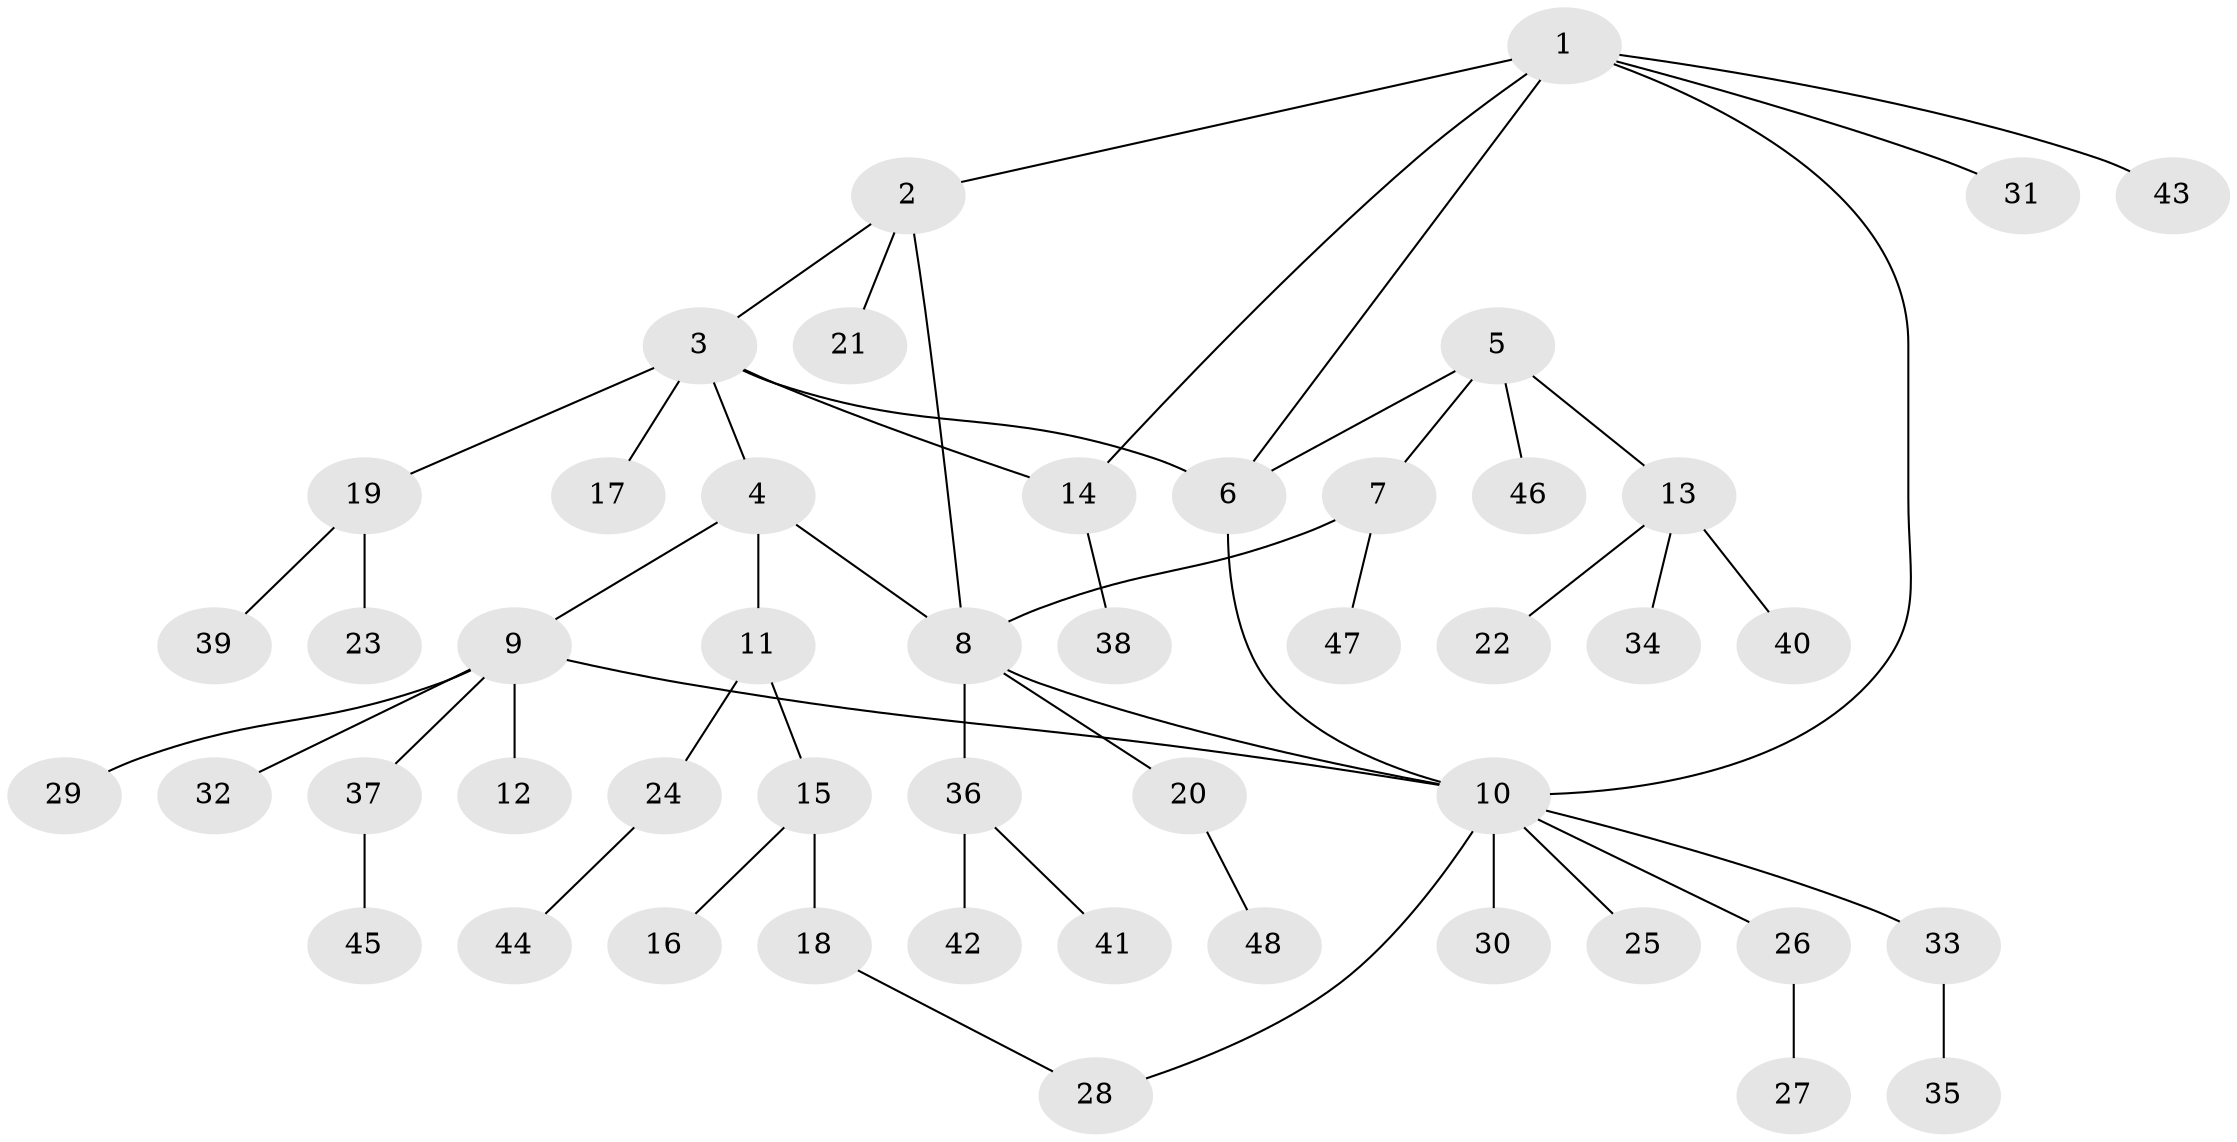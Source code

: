 // Generated by graph-tools (version 1.1) at 2025/26/03/09/25 03:26:44]
// undirected, 48 vertices, 55 edges
graph export_dot {
graph [start="1"]
  node [color=gray90,style=filled];
  1;
  2;
  3;
  4;
  5;
  6;
  7;
  8;
  9;
  10;
  11;
  12;
  13;
  14;
  15;
  16;
  17;
  18;
  19;
  20;
  21;
  22;
  23;
  24;
  25;
  26;
  27;
  28;
  29;
  30;
  31;
  32;
  33;
  34;
  35;
  36;
  37;
  38;
  39;
  40;
  41;
  42;
  43;
  44;
  45;
  46;
  47;
  48;
  1 -- 2;
  1 -- 6;
  1 -- 10;
  1 -- 14;
  1 -- 31;
  1 -- 43;
  2 -- 3;
  2 -- 8;
  2 -- 21;
  3 -- 4;
  3 -- 6;
  3 -- 14;
  3 -- 17;
  3 -- 19;
  4 -- 8;
  4 -- 9;
  4 -- 11;
  5 -- 6;
  5 -- 7;
  5 -- 13;
  5 -- 46;
  6 -- 10;
  7 -- 8;
  7 -- 47;
  8 -- 10;
  8 -- 20;
  8 -- 36;
  9 -- 10;
  9 -- 12;
  9 -- 29;
  9 -- 32;
  9 -- 37;
  10 -- 25;
  10 -- 26;
  10 -- 28;
  10 -- 30;
  10 -- 33;
  11 -- 15;
  11 -- 24;
  13 -- 22;
  13 -- 34;
  13 -- 40;
  14 -- 38;
  15 -- 16;
  15 -- 18;
  18 -- 28;
  19 -- 23;
  19 -- 39;
  20 -- 48;
  24 -- 44;
  26 -- 27;
  33 -- 35;
  36 -- 41;
  36 -- 42;
  37 -- 45;
}
